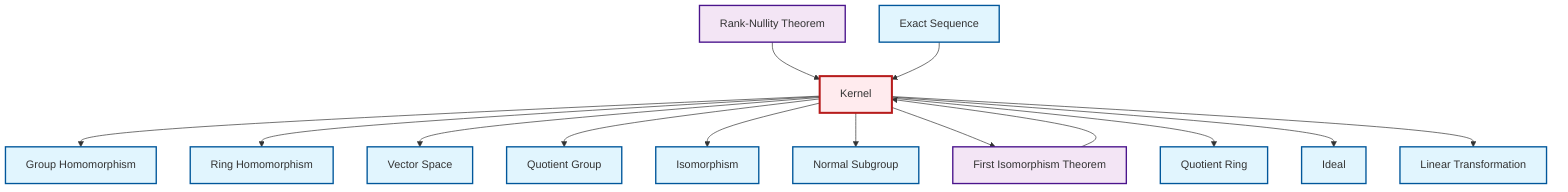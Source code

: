graph TD
    classDef definition fill:#e1f5fe,stroke:#01579b,stroke-width:2px
    classDef theorem fill:#f3e5f5,stroke:#4a148c,stroke-width:2px
    classDef axiom fill:#fff3e0,stroke:#e65100,stroke-width:2px
    classDef example fill:#e8f5e9,stroke:#1b5e20,stroke-width:2px
    classDef current fill:#ffebee,stroke:#b71c1c,stroke-width:3px
    def-quotient-group["Quotient Group"]:::definition
    def-linear-transformation["Linear Transformation"]:::definition
    def-normal-subgroup["Normal Subgroup"]:::definition
    def-ideal["Ideal"]:::definition
    def-homomorphism["Group Homomorphism"]:::definition
    def-vector-space["Vector Space"]:::definition
    def-exact-sequence["Exact Sequence"]:::definition
    thm-first-isomorphism["First Isomorphism Theorem"]:::theorem
    def-ring-homomorphism["Ring Homomorphism"]:::definition
    thm-rank-nullity["Rank-Nullity Theorem"]:::theorem
    def-quotient-ring["Quotient Ring"]:::definition
    def-isomorphism["Isomorphism"]:::definition
    def-kernel["Kernel"]:::definition
    thm-rank-nullity --> def-kernel
    def-kernel --> def-homomorphism
    def-kernel --> def-ring-homomorphism
    thm-first-isomorphism --> def-kernel
    def-exact-sequence --> def-kernel
    def-kernel --> def-vector-space
    def-kernel --> def-quotient-group
    def-kernel --> def-isomorphism
    def-kernel --> def-normal-subgroup
    def-kernel --> thm-first-isomorphism
    def-kernel --> def-quotient-ring
    def-kernel --> def-ideal
    def-kernel --> def-linear-transformation
    class def-kernel current